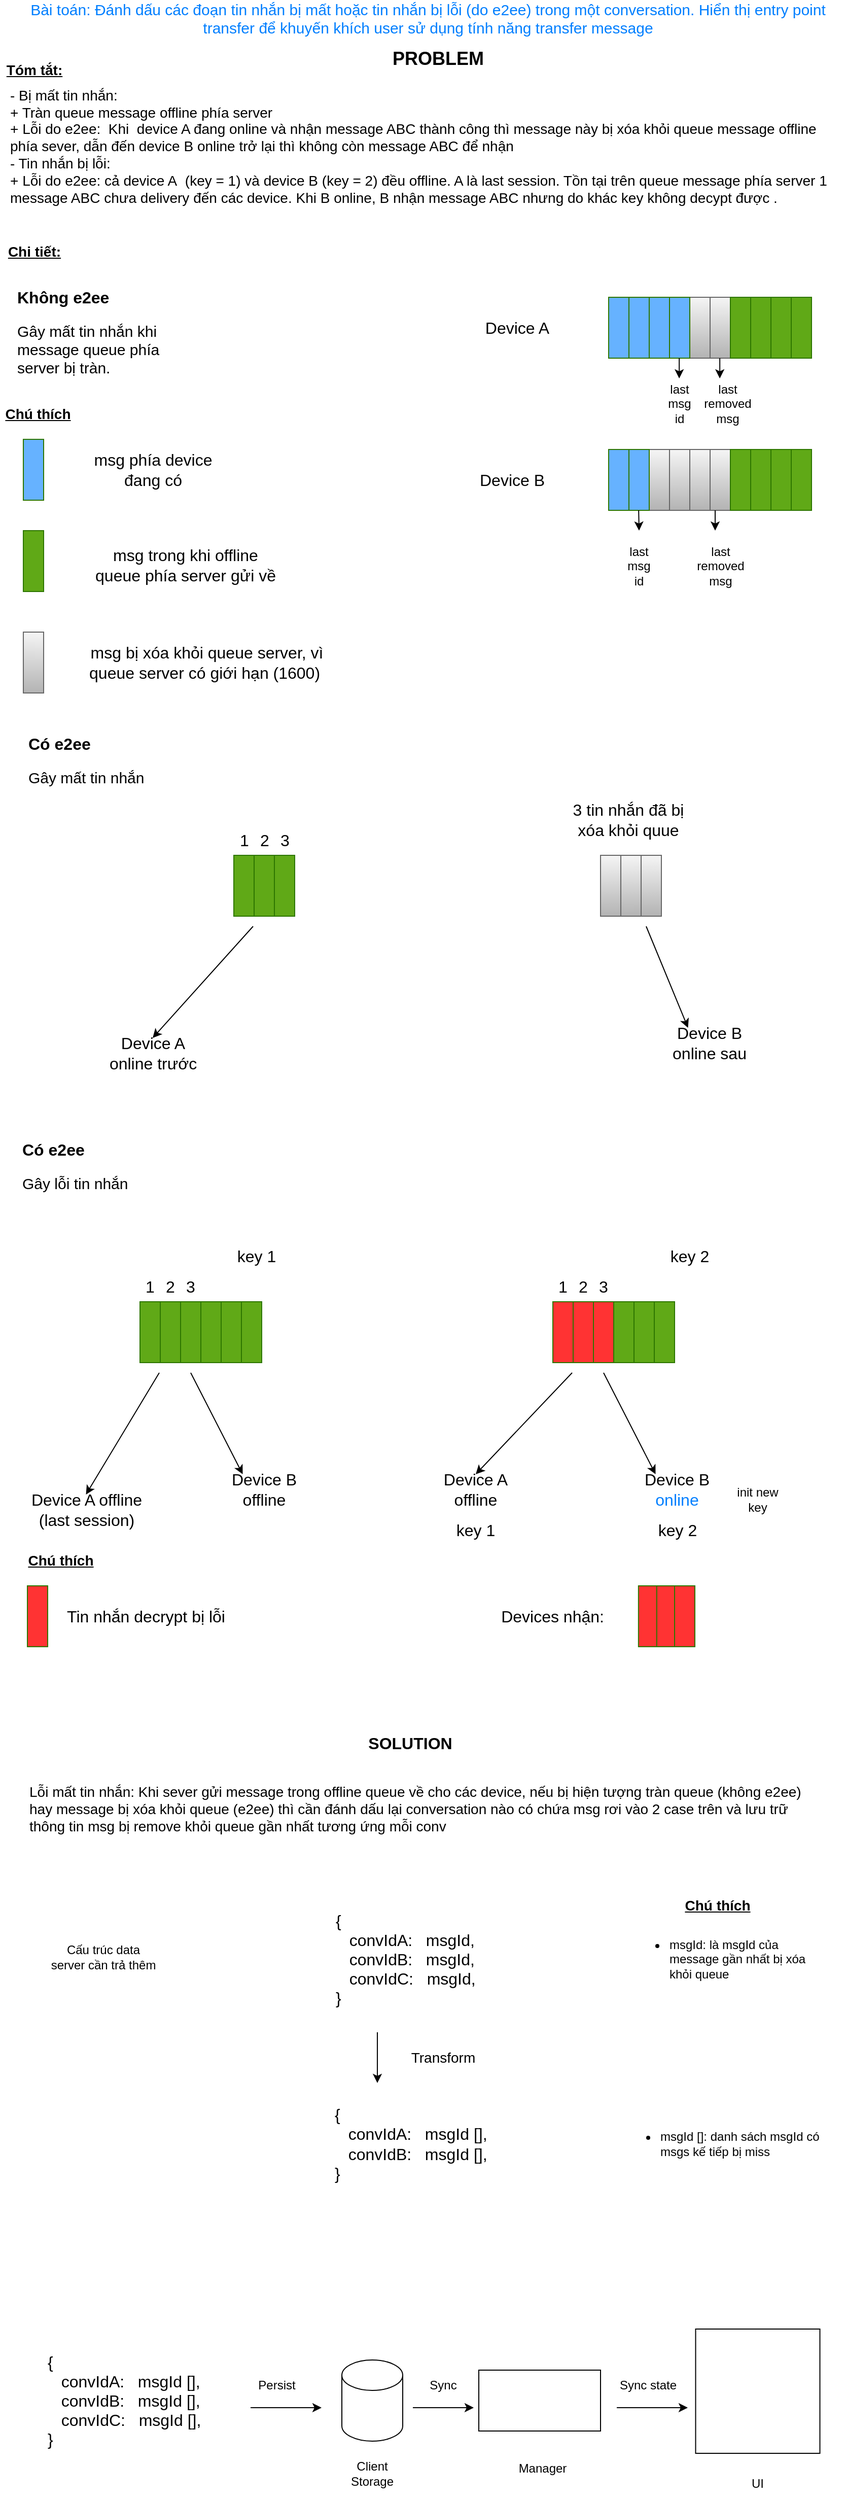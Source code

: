 <mxfile version="20.8.4" type="github">
  <diagram id="1ssEvV0KWDnoUiteVpm6" name="Page-1">
    <mxGraphModel dx="934" dy="515" grid="1" gridSize="10" guides="1" tooltips="1" connect="1" arrows="1" fold="1" page="1" pageScale="1" pageWidth="850" pageHeight="1100" math="0" shadow="0">
      <root>
        <mxCell id="0" />
        <mxCell id="1" parent="0" />
        <mxCell id="2sWKhG2LkapYFipmCqXm-1" value="&lt;font style=&quot;font-size: 18px;&quot;&gt;PROBLEM&lt;/font&gt;" style="text;html=1;strokeColor=none;fillColor=none;align=center;verticalAlign=middle;whiteSpace=wrap;rounded=0;fontStyle=1" parent="1" vertex="1">
          <mxGeometry x="390" y="50" width="90" height="30" as="geometry" />
        </mxCell>
        <mxCell id="2sWKhG2LkapYFipmCqXm-2" value="- Bị mất tin nhắn:&lt;br style=&quot;font-size: 14px;&quot;&gt;+ Tràn queue message offline phía server&lt;br style=&quot;font-size: 14px;&quot;&gt;+ Lỗi do e2ee:&amp;nbsp; Khi&amp;nbsp; device A đang online và nhận message ABC thành công thì message này bị xóa khỏi queue message offline phía sever, dẫn đến device B online trở lại thì không còn message ABC để nhận&lt;br style=&quot;font-size: 14px;&quot;&gt;- Tin nhắn bị lỗi:&lt;br style=&quot;font-size: 14px;&quot;&gt;+ Lỗi do e2ee: cả device A&amp;nbsp; (key = 1) và device B (key = 2) đều offline. A là last session. Tồn tại trên queue message phía server 1 message ABC chưa delivery đến các device. Khi B online, B nhận message ABC nhưng do khác key không decypt được ." style="text;html=1;strokeColor=none;fillColor=none;align=left;verticalAlign=middle;whiteSpace=wrap;rounded=0;fontSize=14;" parent="1" vertex="1">
          <mxGeometry x="11" y="91" width="820" height="119" as="geometry" />
        </mxCell>
        <mxCell id="2sWKhG2LkapYFipmCqXm-4" value="Bài toán: Đánh dấu các đoạn tin nhắn bị mất hoặc tin nhắn bị lỗi (do e2ee) trong một conversation. Hiển thị entry point transfer để khuyến khích user sử dụng tính năng transfer message" style="text;html=1;strokeColor=none;fillColor=none;align=center;verticalAlign=middle;whiteSpace=wrap;rounded=0;fontSize=15;fontColor=#007FFF;" parent="1" vertex="1">
          <mxGeometry x="15" y="10" width="820" height="30" as="geometry" />
        </mxCell>
        <mxCell id="2sWKhG2LkapYFipmCqXm-5" value="Chi tiết:" style="text;html=1;strokeColor=none;fillColor=none;align=center;verticalAlign=middle;whiteSpace=wrap;rounded=0;fontStyle=5;fontSize=14;" parent="1" vertex="1">
          <mxGeometry x="7" y="240" width="60" height="30" as="geometry" />
        </mxCell>
        <mxCell id="2sWKhG2LkapYFipmCqXm-8" value="" style="rounded=0;whiteSpace=wrap;html=1;fillColor=#f5f5f5;gradientColor=#b3b3b3;strokeColor=#666666;" parent="1" vertex="1">
          <mxGeometry x="703" y="300" width="20" height="60" as="geometry" />
        </mxCell>
        <mxCell id="2sWKhG2LkapYFipmCqXm-9" value="" style="rounded=0;whiteSpace=wrap;html=1;fillColor=#60a917;fontColor=#ffffff;strokeColor=#2D7600;" parent="1" vertex="1">
          <mxGeometry x="723" y="300" width="20" height="60" as="geometry" />
        </mxCell>
        <mxCell id="2sWKhG2LkapYFipmCqXm-10" value="" style="rounded=0;whiteSpace=wrap;html=1;fillColor=#60a917;fontColor=#ffffff;strokeColor=#2D7600;" parent="1" vertex="1">
          <mxGeometry x="743" y="300" width="20" height="60" as="geometry" />
        </mxCell>
        <mxCell id="2sWKhG2LkapYFipmCqXm-11" value="" style="rounded=0;whiteSpace=wrap;html=1;fillColor=#60a917;fontColor=#ffffff;strokeColor=#2D7600;" parent="1" vertex="1">
          <mxGeometry x="763" y="300" width="20" height="60" as="geometry" />
        </mxCell>
        <mxCell id="2sWKhG2LkapYFipmCqXm-12" value="" style="rounded=0;whiteSpace=wrap;html=1;fillColor=#f5f5f5;gradientColor=#b3b3b3;strokeColor=#666666;" parent="1" vertex="1">
          <mxGeometry x="683" y="300" width="20" height="60" as="geometry" />
        </mxCell>
        <mxCell id="2sWKhG2LkapYFipmCqXm-13" value="" style="rounded=0;whiteSpace=wrap;html=1;fillColor=#60a917;fontColor=#ffffff;strokeColor=#2D7600;" parent="1" vertex="1">
          <mxGeometry x="783" y="300" width="20" height="60" as="geometry" />
        </mxCell>
        <mxCell id="2sWKhG2LkapYFipmCqXm-14" value="" style="rounded=0;whiteSpace=wrap;html=1;fillColor=#f5f5f5;gradientColor=#b3b3b3;strokeColor=#666666;" parent="1" vertex="1">
          <mxGeometry x="703" y="450" width="20" height="60" as="geometry" />
        </mxCell>
        <mxCell id="2sWKhG2LkapYFipmCqXm-15" value="" style="rounded=0;whiteSpace=wrap;html=1;fillColor=#60a917;fontColor=#ffffff;strokeColor=#2D7600;" parent="1" vertex="1">
          <mxGeometry x="723" y="450" width="20" height="60" as="geometry" />
        </mxCell>
        <mxCell id="2sWKhG2LkapYFipmCqXm-16" value="" style="rounded=0;whiteSpace=wrap;html=1;fillColor=#60a917;fontColor=#ffffff;strokeColor=#2D7600;" parent="1" vertex="1">
          <mxGeometry x="743" y="450" width="20" height="60" as="geometry" />
        </mxCell>
        <mxCell id="2sWKhG2LkapYFipmCqXm-17" value="" style="rounded=0;whiteSpace=wrap;html=1;fillColor=#60a917;fontColor=#ffffff;strokeColor=#2D7600;" parent="1" vertex="1">
          <mxGeometry x="763" y="450" width="20" height="60" as="geometry" />
        </mxCell>
        <mxCell id="2sWKhG2LkapYFipmCqXm-18" value="" style="rounded=0;whiteSpace=wrap;html=1;fillColor=#f5f5f5;gradientColor=#b3b3b3;strokeColor=#666666;" parent="1" vertex="1">
          <mxGeometry x="683" y="450" width="20" height="60" as="geometry" />
        </mxCell>
        <mxCell id="2sWKhG2LkapYFipmCqXm-19" value="" style="rounded=0;whiteSpace=wrap;html=1;fillColor=#60a917;fontColor=#ffffff;strokeColor=#2D7600;" parent="1" vertex="1">
          <mxGeometry x="783" y="450" width="20" height="60" as="geometry" />
        </mxCell>
        <mxCell id="2sWKhG2LkapYFipmCqXm-21" value="" style="rounded=0;whiteSpace=wrap;html=1;fillColor=#f5f5f5;gradientColor=#b3b3b3;strokeColor=#666666;" parent="1" vertex="1">
          <mxGeometry x="663" y="450" width="20" height="60" as="geometry" />
        </mxCell>
        <mxCell id="2sWKhG2LkapYFipmCqXm-22" value="" style="rounded=0;whiteSpace=wrap;html=1;fillColor=#f5f5f5;gradientColor=#b3b3b3;strokeColor=#666666;" parent="1" vertex="1">
          <mxGeometry x="643" y="450" width="20" height="60" as="geometry" />
        </mxCell>
        <mxCell id="2sWKhG2LkapYFipmCqXm-23" value="" style="rounded=0;whiteSpace=wrap;html=1;fillColor=#66B2FF;fontColor=#ffffff;strokeColor=#2D7600;" parent="1" vertex="1">
          <mxGeometry x="663" y="300" width="20" height="60" as="geometry" />
        </mxCell>
        <mxCell id="2sWKhG2LkapYFipmCqXm-24" value="" style="rounded=0;whiteSpace=wrap;html=1;fillColor=#66B2FF;fontColor=#ffffff;strokeColor=#2D7600;" parent="1" vertex="1">
          <mxGeometry x="643" y="300" width="20" height="60" as="geometry" />
        </mxCell>
        <mxCell id="2sWKhG2LkapYFipmCqXm-25" value="" style="rounded=0;whiteSpace=wrap;html=1;fillColor=#66B2FF;fontColor=#ffffff;strokeColor=#2D7600;" parent="1" vertex="1">
          <mxGeometry x="623" y="300" width="20" height="60" as="geometry" />
        </mxCell>
        <mxCell id="2sWKhG2LkapYFipmCqXm-26" value="" style="rounded=0;whiteSpace=wrap;html=1;fillColor=#66B2FF;fontColor=#ffffff;strokeColor=#2D7600;" parent="1" vertex="1">
          <mxGeometry x="603" y="300" width="20" height="60" as="geometry" />
        </mxCell>
        <mxCell id="2sWKhG2LkapYFipmCqXm-27" value="" style="rounded=0;whiteSpace=wrap;html=1;fillColor=#66B2FF;fontColor=#ffffff;strokeColor=#2D7600;" parent="1" vertex="1">
          <mxGeometry x="623" y="450" width="20" height="60" as="geometry" />
        </mxCell>
        <mxCell id="2sWKhG2LkapYFipmCqXm-28" value="" style="rounded=0;whiteSpace=wrap;html=1;fillColor=#66B2FF;fontColor=#ffffff;strokeColor=#2D7600;" parent="1" vertex="1">
          <mxGeometry x="603" y="450" width="20" height="60" as="geometry" />
        </mxCell>
        <mxCell id="2sWKhG2LkapYFipmCqXm-29" value="last msg id" style="text;html=1;strokeColor=none;fillColor=none;align=center;verticalAlign=middle;whiteSpace=wrap;rounded=0;" parent="1" vertex="1">
          <mxGeometry x="658" y="370" width="30" height="70" as="geometry" />
        </mxCell>
        <mxCell id="2sWKhG2LkapYFipmCqXm-30" value="last removed msg" style="text;html=1;strokeColor=none;fillColor=none;align=center;verticalAlign=middle;whiteSpace=wrap;rounded=0;" parent="1" vertex="1">
          <mxGeometry x="698" y="370" width="45" height="70" as="geometry" />
        </mxCell>
        <mxCell id="2sWKhG2LkapYFipmCqXm-31" value="" style="endArrow=classic;html=1;rounded=0;" parent="1" edge="1">
          <mxGeometry width="50" height="50" relative="1" as="geometry">
            <mxPoint x="672.58" y="360" as="sourcePoint" />
            <mxPoint x="672.58" y="380" as="targetPoint" />
          </mxGeometry>
        </mxCell>
        <mxCell id="2sWKhG2LkapYFipmCqXm-32" value="" style="endArrow=classic;html=1;rounded=0;" parent="1" edge="1">
          <mxGeometry width="50" height="50" relative="1" as="geometry">
            <mxPoint x="712.58" y="360" as="sourcePoint" />
            <mxPoint x="712.58" y="380" as="targetPoint" />
          </mxGeometry>
        </mxCell>
        <mxCell id="2sWKhG2LkapYFipmCqXm-33" value="last msg id" style="text;html=1;strokeColor=none;fillColor=none;align=center;verticalAlign=middle;whiteSpace=wrap;rounded=0;" parent="1" vertex="1">
          <mxGeometry x="618" y="530" width="30" height="70" as="geometry" />
        </mxCell>
        <mxCell id="2sWKhG2LkapYFipmCqXm-34" value="last removed msg" style="text;html=1;strokeColor=none;fillColor=none;align=center;verticalAlign=middle;whiteSpace=wrap;rounded=0;" parent="1" vertex="1">
          <mxGeometry x="690.5" y="530" width="45" height="70" as="geometry" />
        </mxCell>
        <mxCell id="2sWKhG2LkapYFipmCqXm-38" value="" style="endArrow=classic;html=1;rounded=0;exitX=0.479;exitY=1;exitDx=0;exitDy=0;exitPerimeter=0;" parent="1" source="2sWKhG2LkapYFipmCqXm-27" edge="1">
          <mxGeometry width="50" height="50" relative="1" as="geometry">
            <mxPoint x="632.58" y="520" as="sourcePoint" />
            <mxPoint x="633" y="530" as="targetPoint" />
            <Array as="points">
              <mxPoint x="633" y="530" />
            </Array>
          </mxGeometry>
        </mxCell>
        <mxCell id="2sWKhG2LkapYFipmCqXm-39" value="" style="endArrow=classic;html=1;rounded=0;exitX=0.25;exitY=1;exitDx=0;exitDy=0;" parent="1" source="2sWKhG2LkapYFipmCqXm-14" edge="1">
          <mxGeometry width="50" height="50" relative="1" as="geometry">
            <mxPoint x="642.58" y="520" as="sourcePoint" />
            <mxPoint x="708" y="530" as="targetPoint" />
          </mxGeometry>
        </mxCell>
        <mxCell id="2sWKhG2LkapYFipmCqXm-42" value="&lt;h1 style=&quot;font-size: 16px;&quot;&gt;Không e2ee&lt;/h1&gt;&lt;p&gt;Gây mất tin nhắn khi message queue phía server bị tràn.&lt;/p&gt;" style="text;html=1;strokeColor=none;fillColor=none;spacing=5;spacingTop=-20;whiteSpace=wrap;overflow=hidden;rounded=0;fontSize=15;" parent="1" vertex="1">
          <mxGeometry x="15" y="290" width="190" height="120" as="geometry" />
        </mxCell>
        <mxCell id="2sWKhG2LkapYFipmCqXm-43" value="Device A" style="text;html=1;strokeColor=none;fillColor=none;align=center;verticalAlign=middle;whiteSpace=wrap;rounded=0;fontSize=16;" parent="1" vertex="1">
          <mxGeometry x="473" y="315" width="80" height="30" as="geometry" />
        </mxCell>
        <mxCell id="2sWKhG2LkapYFipmCqXm-44" value="Device B" style="text;html=1;strokeColor=none;fillColor=none;align=center;verticalAlign=middle;whiteSpace=wrap;rounded=0;fontSize=16;" parent="1" vertex="1">
          <mxGeometry x="473" y="465" width="70" height="30" as="geometry" />
        </mxCell>
        <mxCell id="2sWKhG2LkapYFipmCqXm-46" value="" style="rounded=0;whiteSpace=wrap;html=1;fillColor=#66B2FF;fontColor=#ffffff;strokeColor=#2D7600;" parent="1" vertex="1">
          <mxGeometry x="26" y="440" width="20" height="60" as="geometry" />
        </mxCell>
        <mxCell id="2sWKhG2LkapYFipmCqXm-47" value="" style="rounded=0;whiteSpace=wrap;html=1;fillColor=#60a917;fontColor=#ffffff;strokeColor=#2D7600;" parent="1" vertex="1">
          <mxGeometry x="26" y="530" width="20" height="60" as="geometry" />
        </mxCell>
        <mxCell id="2sWKhG2LkapYFipmCqXm-48" value="msg phía device đang có" style="text;html=1;strokeColor=none;fillColor=none;align=center;verticalAlign=middle;whiteSpace=wrap;rounded=0;fontSize=16;" parent="1" vertex="1">
          <mxGeometry x="82" y="450" width="144" height="40" as="geometry" />
        </mxCell>
        <mxCell id="2sWKhG2LkapYFipmCqXm-49" value="msg trong khi offline queue phía server gửi về" style="text;html=1;strokeColor=none;fillColor=none;align=center;verticalAlign=middle;whiteSpace=wrap;rounded=0;fontSize=16;" parent="1" vertex="1">
          <mxGeometry x="91" y="537.5" width="190" height="52.5" as="geometry" />
        </mxCell>
        <mxCell id="2sWKhG2LkapYFipmCqXm-50" value="" style="rounded=0;whiteSpace=wrap;html=1;fillColor=#f5f5f5;gradientColor=#b3b3b3;strokeColor=#666666;" parent="1" vertex="1">
          <mxGeometry x="26" y="630" width="20" height="60" as="geometry" />
        </mxCell>
        <mxCell id="2sWKhG2LkapYFipmCqXm-51" value="msg bị xóa khỏi queue server, vì queue server có giới hạn (1600)&amp;nbsp;" style="text;html=1;strokeColor=none;fillColor=none;align=center;verticalAlign=middle;whiteSpace=wrap;rounded=0;fontSize=16;" parent="1" vertex="1">
          <mxGeometry x="82" y="640" width="250" height="40" as="geometry" />
        </mxCell>
        <mxCell id="2sWKhG2LkapYFipmCqXm-53" value="" style="rounded=0;whiteSpace=wrap;html=1;fillColor=#60a917;fontColor=#ffffff;strokeColor=#2D7600;" parent="1" vertex="1">
          <mxGeometry x="273.5" y="850" width="20" height="60" as="geometry" />
        </mxCell>
        <mxCell id="2sWKhG2LkapYFipmCqXm-58" value="" style="rounded=0;whiteSpace=wrap;html=1;fillColor=#f5f5f5;gradientColor=#b3b3b3;strokeColor=#666666;" parent="1" vertex="1">
          <mxGeometry x="635" y="850" width="20" height="60" as="geometry" />
        </mxCell>
        <mxCell id="2sWKhG2LkapYFipmCqXm-62" value="" style="rounded=0;whiteSpace=wrap;html=1;fillColor=#f5f5f5;gradientColor=#b3b3b3;strokeColor=#666666;" parent="1" vertex="1">
          <mxGeometry x="615" y="850" width="20" height="60" as="geometry" />
        </mxCell>
        <mxCell id="2sWKhG2LkapYFipmCqXm-64" value="" style="rounded=0;whiteSpace=wrap;html=1;fillColor=#f5f5f5;gradientColor=#b3b3b3;strokeColor=#666666;" parent="1" vertex="1">
          <mxGeometry x="595" y="850" width="20" height="60" as="geometry" />
        </mxCell>
        <mxCell id="2sWKhG2LkapYFipmCqXm-80" value="&lt;h1 style=&quot;font-size: 16px;&quot;&gt;Có e2ee&lt;/h1&gt;&lt;p&gt;Gây mất tin nhắn&lt;/p&gt;" style="text;html=1;strokeColor=none;fillColor=none;spacing=5;spacingTop=-20;whiteSpace=wrap;overflow=hidden;rounded=0;fontSize=15;" parent="1" vertex="1">
          <mxGeometry x="25.5" y="730" width="159" height="70" as="geometry" />
        </mxCell>
        <mxCell id="2sWKhG2LkapYFipmCqXm-81" value="Device A online trước" style="text;html=1;strokeColor=none;fillColor=none;align=center;verticalAlign=middle;whiteSpace=wrap;rounded=0;fontSize=16;" parent="1" vertex="1">
          <mxGeometry x="108.5" y="1030" width="90" height="30" as="geometry" />
        </mxCell>
        <mxCell id="2sWKhG2LkapYFipmCqXm-82" value="Device B online sau" style="text;html=1;strokeColor=none;fillColor=none;align=center;verticalAlign=middle;whiteSpace=wrap;rounded=0;fontSize=16;" parent="1" vertex="1">
          <mxGeometry x="660" y="1020" width="85" height="30" as="geometry" />
        </mxCell>
        <mxCell id="2sWKhG2LkapYFipmCqXm-90" value="" style="rounded=0;whiteSpace=wrap;html=1;fillColor=#60a917;fontColor=#ffffff;strokeColor=#2D7600;" parent="1" vertex="1">
          <mxGeometry x="233.5" y="850" width="20" height="60" as="geometry" />
        </mxCell>
        <mxCell id="2sWKhG2LkapYFipmCqXm-91" value="" style="rounded=0;whiteSpace=wrap;html=1;fillColor=#60a917;fontColor=#ffffff;strokeColor=#2D7600;" parent="1" vertex="1">
          <mxGeometry x="253.5" y="850" width="20" height="60" as="geometry" />
        </mxCell>
        <mxCell id="2sWKhG2LkapYFipmCqXm-92" value="2" style="text;html=1;strokeColor=none;fillColor=none;align=center;verticalAlign=middle;whiteSpace=wrap;rounded=0;fontSize=16;" parent="1" vertex="1">
          <mxGeometry x="258.5" y="820" width="10" height="30" as="geometry" />
        </mxCell>
        <mxCell id="2sWKhG2LkapYFipmCqXm-94" value="1" style="text;html=1;strokeColor=none;fillColor=none;align=center;verticalAlign=middle;whiteSpace=wrap;rounded=0;fontSize=16;" parent="1" vertex="1">
          <mxGeometry x="238.5" y="820" width="10" height="30" as="geometry" />
        </mxCell>
        <mxCell id="2sWKhG2LkapYFipmCqXm-95" value="3" style="text;html=1;strokeColor=none;fillColor=none;align=center;verticalAlign=middle;whiteSpace=wrap;rounded=0;fontSize=16;" parent="1" vertex="1">
          <mxGeometry x="278.5" y="820" width="10" height="30" as="geometry" />
        </mxCell>
        <mxCell id="2sWKhG2LkapYFipmCqXm-97" value="" style="endArrow=classic;html=1;rounded=0;fontSize=16;entryX=0.5;entryY=0;entryDx=0;entryDy=0;" parent="1" target="2sWKhG2LkapYFipmCqXm-81" edge="1">
          <mxGeometry width="50" height="50" relative="1" as="geometry">
            <mxPoint x="252.5" y="920" as="sourcePoint" />
            <mxPoint x="322.5" y="920" as="targetPoint" />
          </mxGeometry>
        </mxCell>
        <mxCell id="2sWKhG2LkapYFipmCqXm-99" value="" style="endArrow=classic;html=1;rounded=0;fontSize=16;entryX=0.25;entryY=0;entryDx=0;entryDy=0;" parent="1" target="2sWKhG2LkapYFipmCqXm-82" edge="1">
          <mxGeometry width="50" height="50" relative="1" as="geometry">
            <mxPoint x="640" y="920" as="sourcePoint" />
            <mxPoint x="130" y="1010" as="targetPoint" />
          </mxGeometry>
        </mxCell>
        <mxCell id="2sWKhG2LkapYFipmCqXm-100" value="" style="rounded=0;whiteSpace=wrap;html=1;fillColor=#60a917;fontColor=#ffffff;strokeColor=#2D7600;" parent="1" vertex="1">
          <mxGeometry x="181" y="1290" width="20" height="60" as="geometry" />
        </mxCell>
        <mxCell id="2sWKhG2LkapYFipmCqXm-101" value="" style="rounded=0;whiteSpace=wrap;html=1;fillColor=#60a917;fontColor=#ffffff;strokeColor=#2D7600;" parent="1" vertex="1">
          <mxGeometry x="201" y="1290" width="20" height="60" as="geometry" />
        </mxCell>
        <mxCell id="2sWKhG2LkapYFipmCqXm-102" value="" style="rounded=0;whiteSpace=wrap;html=1;fillColor=#60a917;fontColor=#ffffff;strokeColor=#2D7600;" parent="1" vertex="1">
          <mxGeometry x="221" y="1290" width="20" height="60" as="geometry" />
        </mxCell>
        <mxCell id="2sWKhG2LkapYFipmCqXm-103" value="" style="rounded=0;whiteSpace=wrap;html=1;fillColor=#60a917;fontColor=#ffffff;strokeColor=#2D7600;" parent="1" vertex="1">
          <mxGeometry x="241" y="1290" width="20" height="60" as="geometry" />
        </mxCell>
        <mxCell id="2sWKhG2LkapYFipmCqXm-110" value="&lt;h1 style=&quot;font-size: 16px;&quot;&gt;Có e2ee&lt;/h1&gt;&lt;p&gt;Gây lỗi tin nhắn&lt;/p&gt;" style="text;html=1;strokeColor=none;fillColor=none;spacing=5;spacingTop=-20;whiteSpace=wrap;overflow=hidden;rounded=0;fontSize=15;" parent="1" vertex="1">
          <mxGeometry x="20" y="1130" width="159" height="70" as="geometry" />
        </mxCell>
        <mxCell id="2sWKhG2LkapYFipmCqXm-111" value="Device A offline&lt;br&gt;(last session)" style="text;html=1;strokeColor=none;fillColor=none;align=center;verticalAlign=middle;whiteSpace=wrap;rounded=0;fontSize=16;" parent="1" vertex="1">
          <mxGeometry x="25.5" y="1480" width="124.5" height="30" as="geometry" />
        </mxCell>
        <mxCell id="2sWKhG2LkapYFipmCqXm-112" value="Device B offline" style="text;html=1;strokeColor=none;fillColor=none;align=center;verticalAlign=middle;whiteSpace=wrap;rounded=0;fontSize=16;" parent="1" vertex="1">
          <mxGeometry x="221" y="1460" width="85" height="30" as="geometry" />
        </mxCell>
        <mxCell id="2sWKhG2LkapYFipmCqXm-113" value="" style="rounded=0;whiteSpace=wrap;html=1;fillColor=#60a917;fontColor=#ffffff;strokeColor=#2D7600;" parent="1" vertex="1">
          <mxGeometry x="141" y="1290" width="20" height="60" as="geometry" />
        </mxCell>
        <mxCell id="2sWKhG2LkapYFipmCqXm-114" value="" style="rounded=0;whiteSpace=wrap;html=1;fillColor=#60a917;fontColor=#ffffff;strokeColor=#2D7600;" parent="1" vertex="1">
          <mxGeometry x="161" y="1290" width="20" height="60" as="geometry" />
        </mxCell>
        <mxCell id="2sWKhG2LkapYFipmCqXm-115" value="2" style="text;html=1;strokeColor=none;fillColor=none;align=center;verticalAlign=middle;whiteSpace=wrap;rounded=0;fontSize=16;" parent="1" vertex="1">
          <mxGeometry x="166" y="1260" width="10" height="30" as="geometry" />
        </mxCell>
        <mxCell id="2sWKhG2LkapYFipmCqXm-116" value="1" style="text;html=1;strokeColor=none;fillColor=none;align=center;verticalAlign=middle;whiteSpace=wrap;rounded=0;fontSize=16;" parent="1" vertex="1">
          <mxGeometry x="146" y="1260" width="10" height="30" as="geometry" />
        </mxCell>
        <mxCell id="2sWKhG2LkapYFipmCqXm-117" value="3" style="text;html=1;strokeColor=none;fillColor=none;align=center;verticalAlign=middle;whiteSpace=wrap;rounded=0;fontSize=16;" parent="1" vertex="1">
          <mxGeometry x="186" y="1260" width="10" height="30" as="geometry" />
        </mxCell>
        <mxCell id="2sWKhG2LkapYFipmCqXm-118" value="" style="endArrow=classic;html=1;rounded=0;fontSize=16;entryX=0.5;entryY=0;entryDx=0;entryDy=0;" parent="1" target="2sWKhG2LkapYFipmCqXm-111" edge="1">
          <mxGeometry width="50" height="50" relative="1" as="geometry">
            <mxPoint x="160" y="1360" as="sourcePoint" />
            <mxPoint x="230" y="1360" as="targetPoint" />
          </mxGeometry>
        </mxCell>
        <mxCell id="2sWKhG2LkapYFipmCqXm-119" value="" style="endArrow=classic;html=1;rounded=0;fontSize=16;entryX=0.25;entryY=0;entryDx=0;entryDy=0;" parent="1" target="2sWKhG2LkapYFipmCqXm-112" edge="1">
          <mxGeometry width="50" height="50" relative="1" as="geometry">
            <mxPoint x="191" y="1360" as="sourcePoint" />
            <mxPoint x="70" y="1450" as="targetPoint" />
          </mxGeometry>
        </mxCell>
        <mxCell id="2sWKhG2LkapYFipmCqXm-120" value="3 tin nhắn đã bị xóa khỏi quue" style="text;html=1;strokeColor=none;fillColor=none;align=center;verticalAlign=middle;whiteSpace=wrap;rounded=0;fontSize=16;" parent="1" vertex="1">
          <mxGeometry x="565" y="800" width="115" height="30" as="geometry" />
        </mxCell>
        <mxCell id="2sWKhG2LkapYFipmCqXm-141" value="" style="rounded=0;whiteSpace=wrap;html=1;fillColor=#FF3333;fontColor=#ffffff;strokeColor=#2D7600;" parent="1" vertex="1">
          <mxGeometry x="588" y="1290" width="20" height="60" as="geometry" />
        </mxCell>
        <mxCell id="2sWKhG2LkapYFipmCqXm-142" value="" style="rounded=0;whiteSpace=wrap;html=1;fillColor=#60a917;fontColor=#ffffff;strokeColor=#2D7600;" parent="1" vertex="1">
          <mxGeometry x="608" y="1290" width="20" height="60" as="geometry" />
        </mxCell>
        <mxCell id="2sWKhG2LkapYFipmCqXm-143" value="" style="rounded=0;whiteSpace=wrap;html=1;fillColor=#60a917;fontColor=#ffffff;strokeColor=#2D7600;" parent="1" vertex="1">
          <mxGeometry x="628" y="1290" width="20" height="60" as="geometry" />
        </mxCell>
        <mxCell id="2sWKhG2LkapYFipmCqXm-144" value="" style="rounded=0;whiteSpace=wrap;html=1;fillColor=#60a917;fontColor=#ffffff;strokeColor=#2D7600;" parent="1" vertex="1">
          <mxGeometry x="648" y="1290" width="20" height="60" as="geometry" />
        </mxCell>
        <mxCell id="2sWKhG2LkapYFipmCqXm-145" value="Device A offline" style="text;html=1;strokeColor=none;fillColor=none;align=center;verticalAlign=middle;whiteSpace=wrap;rounded=0;fontSize=16;" parent="1" vertex="1">
          <mxGeometry x="427" y="1460" width="90" height="30" as="geometry" />
        </mxCell>
        <mxCell id="2sWKhG2LkapYFipmCqXm-146" value="Device B &lt;font color=&quot;#007fff&quot;&gt;online&lt;/font&gt;" style="text;html=1;strokeColor=none;fillColor=none;align=center;verticalAlign=middle;whiteSpace=wrap;rounded=0;fontSize=16;" parent="1" vertex="1">
          <mxGeometry x="628" y="1460" width="85" height="30" as="geometry" />
        </mxCell>
        <mxCell id="2sWKhG2LkapYFipmCqXm-147" value="" style="rounded=0;whiteSpace=wrap;html=1;fillColor=#FF3333;fontColor=#ffffff;strokeColor=#2D7600;" parent="1" vertex="1">
          <mxGeometry x="548" y="1290" width="20" height="60" as="geometry" />
        </mxCell>
        <mxCell id="2sWKhG2LkapYFipmCqXm-148" value="" style="rounded=0;whiteSpace=wrap;html=1;fillColor=#FF3333;fontColor=#ffffff;strokeColor=#2D7600;" parent="1" vertex="1">
          <mxGeometry x="632.42" y="1570" width="20" height="60" as="geometry" />
        </mxCell>
        <mxCell id="2sWKhG2LkapYFipmCqXm-149" value="2" style="text;html=1;strokeColor=none;fillColor=none;align=center;verticalAlign=middle;whiteSpace=wrap;rounded=0;fontSize=16;" parent="1" vertex="1">
          <mxGeometry x="573" y="1260" width="10" height="30" as="geometry" />
        </mxCell>
        <mxCell id="2sWKhG2LkapYFipmCqXm-150" value="1" style="text;html=1;strokeColor=none;fillColor=none;align=center;verticalAlign=middle;whiteSpace=wrap;rounded=0;fontSize=16;" parent="1" vertex="1">
          <mxGeometry x="553" y="1260" width="10" height="30" as="geometry" />
        </mxCell>
        <mxCell id="2sWKhG2LkapYFipmCqXm-151" value="3" style="text;html=1;strokeColor=none;fillColor=none;align=center;verticalAlign=middle;whiteSpace=wrap;rounded=0;fontSize=16;" parent="1" vertex="1">
          <mxGeometry x="593" y="1260" width="10" height="30" as="geometry" />
        </mxCell>
        <mxCell id="2sWKhG2LkapYFipmCqXm-152" value="" style="endArrow=classic;html=1;rounded=0;fontSize=16;entryX=0.5;entryY=0;entryDx=0;entryDy=0;" parent="1" target="2sWKhG2LkapYFipmCqXm-145" edge="1">
          <mxGeometry width="50" height="50" relative="1" as="geometry">
            <mxPoint x="567" y="1360.0" as="sourcePoint" />
            <mxPoint x="637" y="1360" as="targetPoint" />
          </mxGeometry>
        </mxCell>
        <mxCell id="2sWKhG2LkapYFipmCqXm-153" value="" style="endArrow=classic;html=1;rounded=0;fontSize=16;entryX=0.25;entryY=0;entryDx=0;entryDy=0;" parent="1" target="2sWKhG2LkapYFipmCqXm-146" edge="1">
          <mxGeometry width="50" height="50" relative="1" as="geometry">
            <mxPoint x="598" y="1360.0" as="sourcePoint" />
            <mxPoint x="477" y="1450" as="targetPoint" />
          </mxGeometry>
        </mxCell>
        <mxCell id="2sWKhG2LkapYFipmCqXm-154" value="key 1" style="text;html=1;strokeColor=none;fillColor=none;align=center;verticalAlign=middle;whiteSpace=wrap;rounded=0;fontSize=16;" parent="1" vertex="1">
          <mxGeometry x="442" y="1500" width="60" height="30" as="geometry" />
        </mxCell>
        <mxCell id="2sWKhG2LkapYFipmCqXm-155" value="key 2" style="text;html=1;strokeColor=none;fillColor=none;align=center;verticalAlign=middle;whiteSpace=wrap;rounded=0;fontSize=16;" parent="1" vertex="1">
          <mxGeometry x="640.5" y="1500" width="60" height="30" as="geometry" />
        </mxCell>
        <mxCell id="2sWKhG2LkapYFipmCqXm-156" value="key 1" style="text;html=1;strokeColor=none;fillColor=none;align=center;verticalAlign=middle;whiteSpace=wrap;rounded=0;fontSize=16;" parent="1" vertex="1">
          <mxGeometry x="226" y="1230" width="60" height="30" as="geometry" />
        </mxCell>
        <mxCell id="2sWKhG2LkapYFipmCqXm-157" value="key 2" style="text;html=1;strokeColor=none;fillColor=none;align=center;verticalAlign=middle;whiteSpace=wrap;rounded=0;fontSize=16;" parent="1" vertex="1">
          <mxGeometry x="653" y="1230" width="60" height="30" as="geometry" />
        </mxCell>
        <mxCell id="2sWKhG2LkapYFipmCqXm-158" value="" style="rounded=0;whiteSpace=wrap;html=1;fillColor=#FF3333;fontColor=#ffffff;strokeColor=#2D7600;" parent="1" vertex="1">
          <mxGeometry x="30" y="1570" width="20" height="60" as="geometry" />
        </mxCell>
        <mxCell id="2sWKhG2LkapYFipmCqXm-159" value="" style="rounded=0;whiteSpace=wrap;html=1;fillColor=#FF3333;fontColor=#ffffff;strokeColor=#2D7600;" parent="1" vertex="1">
          <mxGeometry x="568" y="1290" width="20" height="60" as="geometry" />
        </mxCell>
        <mxCell id="2sWKhG2LkapYFipmCqXm-160" value="" style="rounded=0;whiteSpace=wrap;html=1;fillColor=#FF3333;fontColor=#ffffff;strokeColor=#2D7600;" parent="1" vertex="1">
          <mxGeometry x="650.42" y="1570" width="20" height="60" as="geometry" />
        </mxCell>
        <mxCell id="2sWKhG2LkapYFipmCqXm-161" value="&lt;font color=&quot;#000000&quot;&gt;Devices nhận:&amp;nbsp;&lt;/font&gt;" style="text;html=1;strokeColor=none;fillColor=none;align=center;verticalAlign=middle;whiteSpace=wrap;rounded=0;fontSize=16;fontColor=#007FFF;" parent="1" vertex="1">
          <mxGeometry x="490" y="1585" width="120" height="30" as="geometry" />
        </mxCell>
        <mxCell id="2sWKhG2LkapYFipmCqXm-162" value="Tin nhắn decrypt bị lỗi" style="text;html=1;strokeColor=none;fillColor=none;align=center;verticalAlign=middle;whiteSpace=wrap;rounded=0;fontSize=16;fontColor=#000000;" parent="1" vertex="1">
          <mxGeometry x="58" y="1585" width="178" height="30" as="geometry" />
        </mxCell>
        <mxCell id="2sWKhG2LkapYFipmCqXm-163" value="" style="rounded=0;whiteSpace=wrap;html=1;fillColor=#FF3333;fontColor=#ffffff;strokeColor=#2D7600;" parent="1" vertex="1">
          <mxGeometry x="668" y="1570" width="20" height="60" as="geometry" />
        </mxCell>
        <mxCell id="2sWKhG2LkapYFipmCqXm-165" value="SOLUTION" style="text;html=1;strokeColor=none;fillColor=none;align=center;verticalAlign=middle;whiteSpace=wrap;rounded=0;fontSize=16;fontColor=#000000;fontStyle=1" parent="1" vertex="1">
          <mxGeometry x="365" y="1710" width="85" height="30" as="geometry" />
        </mxCell>
        <mxCell id="2sWKhG2LkapYFipmCqXm-166" value="Lỗi mất tin nhắn: Khi sever gửi message trong offline queue về cho các device, nếu bị hiện tượng tràn queue (không e2ee) hay message bị xóa khỏi queue (e2ee) thì cần đánh dấu lại conversation nào có chứa msg rơi vào 2 case trên và lưu trữ thông tin msg bị remove khỏi queue gần nhất tương ứng mỗi conv&lt;br style=&quot;font-size: 14px;&quot;&gt;" style="text;html=1;strokeColor=none;fillColor=none;align=left;verticalAlign=middle;whiteSpace=wrap;rounded=0;fontSize=14;fontColor=#000000;" parent="1" vertex="1">
          <mxGeometry x="30" y="1750" width="780" height="80" as="geometry" />
        </mxCell>
        <mxCell id="2sWKhG2LkapYFipmCqXm-167" value="{&lt;br&gt;&lt;span style=&quot;&quot;&gt;&lt;/span&gt;&amp;nbsp; &amp;nbsp;convIdA:&amp;nbsp; &amp;nbsp;msgId,&lt;br&gt;&amp;nbsp; &amp;nbsp;convIdB:&amp;nbsp; &amp;nbsp;msgId,&lt;br&gt;&amp;nbsp; &amp;nbsp;convIdC:&amp;nbsp; &amp;nbsp;msgId,&lt;br&gt;}" style="text;html=1;strokeColor=none;fillColor=none;align=left;verticalAlign=middle;whiteSpace=wrap;rounded=0;fontSize=16;fontColor=#000000;" parent="1" vertex="1">
          <mxGeometry x="332" y="1887.5" width="144" height="100" as="geometry" />
        </mxCell>
        <mxCell id="2sWKhG2LkapYFipmCqXm-168" value="Cấu trúc data server cần trả thêm" style="text;html=1;strokeColor=none;fillColor=none;align=center;verticalAlign=middle;whiteSpace=wrap;rounded=0;fontSize=12;fontColor=#000000;" parent="1" vertex="1">
          <mxGeometry x="50" y="1910" width="110" height="52.5" as="geometry" />
        </mxCell>
        <mxCell id="2sWKhG2LkapYFipmCqXm-176" value="Chú thích" style="text;html=1;strokeColor=none;fillColor=none;align=center;verticalAlign=middle;whiteSpace=wrap;rounded=0;fontSize=14;fontColor=#000000;fontStyle=5" parent="1" vertex="1">
          <mxGeometry x="26" y="1530" width="74" height="30" as="geometry" />
        </mxCell>
        <mxCell id="2sWKhG2LkapYFipmCqXm-177" value="Chú thích" style="text;html=1;strokeColor=none;fillColor=none;align=center;verticalAlign=middle;whiteSpace=wrap;rounded=0;fontSize=14;fontColor=#000000;fontStyle=5" parent="1" vertex="1">
          <mxGeometry x="671" y="1870" width="79" height="30" as="geometry" />
        </mxCell>
        <mxCell id="2sWKhG2LkapYFipmCqXm-178" value="Chú thích" style="text;html=1;strokeColor=none;fillColor=none;align=center;verticalAlign=middle;whiteSpace=wrap;rounded=0;fontSize=14;fontColor=#000000;fontStyle=5" parent="1" vertex="1">
          <mxGeometry x="3.5" y="400" width="73" height="30" as="geometry" />
        </mxCell>
        <mxCell id="2sWKhG2LkapYFipmCqXm-179" value="&lt;ul&gt;&lt;li&gt;msgId: là msgId của message gần nhất bị xóa khỏi queue&lt;/li&gt;&lt;/ul&gt;" style="text;html=1;strokeColor=none;fillColor=none;align=left;verticalAlign=middle;whiteSpace=wrap;rounded=0;fontSize=12;fontColor=#000000;perimeterSpacing=1;" parent="1" vertex="1">
          <mxGeometry x="621" y="1902.5" width="199" height="70" as="geometry" />
        </mxCell>
        <mxCell id="2sWKhG2LkapYFipmCqXm-180" value="init new key" style="text;html=1;strokeColor=none;fillColor=none;align=center;verticalAlign=middle;whiteSpace=wrap;rounded=0;fontSize=12;fontColor=#000000;" parent="1" vertex="1">
          <mxGeometry x="720" y="1470" width="60" height="30" as="geometry" />
        </mxCell>
        <mxCell id="2sWKhG2LkapYFipmCqXm-182" value="{&lt;br&gt;&lt;span style=&quot;&quot;&gt;&lt;/span&gt;&amp;nbsp; &amp;nbsp;convIdA:&amp;nbsp; &amp;nbsp;msgId [],&lt;br&gt;&amp;nbsp; &amp;nbsp;convIdB:&amp;nbsp; &amp;nbsp;msgId [],&lt;br&gt;}" style="text;html=1;strokeColor=none;fillColor=none;align=left;verticalAlign=middle;whiteSpace=wrap;rounded=0;fontSize=16;fontColor=#000000;" parent="1" vertex="1">
          <mxGeometry x="330.5" y="2067.5" width="179" height="105" as="geometry" />
        </mxCell>
        <mxCell id="2sWKhG2LkapYFipmCqXm-183" value="&lt;ul&gt;&lt;li&gt;msgId []: danh sách msgId có msgs kế tiếp bị miss&lt;/li&gt;&lt;/ul&gt;" style="text;html=1;strokeColor=none;fillColor=none;align=left;verticalAlign=middle;whiteSpace=wrap;rounded=0;fontSize=12;fontColor=#000000;perimeterSpacing=1;" parent="1" vertex="1">
          <mxGeometry x="612.42" y="2080" width="220.5" height="80" as="geometry" />
        </mxCell>
        <mxCell id="2sWKhG2LkapYFipmCqXm-184" value="" style="shape=cylinder3;whiteSpace=wrap;html=1;boundedLbl=1;backgroundOutline=1;size=15;fontSize=12;fontColor=#000000;fillColor=#FFFFFF;" parent="1" vertex="1">
          <mxGeometry x="340" y="2333" width="60" height="80" as="geometry" />
        </mxCell>
        <mxCell id="2sWKhG2LkapYFipmCqXm-186" value="{&lt;br&gt;&lt;span style=&quot;&quot;&gt;&lt;/span&gt;&amp;nbsp; &amp;nbsp;convIdA:&amp;nbsp; &amp;nbsp;msgId [],&lt;br&gt;&amp;nbsp; &amp;nbsp;convIdB:&amp;nbsp; &amp;nbsp;msgId [],&lt;br&gt;&amp;nbsp; &amp;nbsp;convIdC:&amp;nbsp; &amp;nbsp;msgId [],&lt;br&gt;}" style="text;html=1;strokeColor=none;fillColor=none;align=left;verticalAlign=middle;whiteSpace=wrap;rounded=0;fontSize=16;fontColor=#000000;" parent="1" vertex="1">
          <mxGeometry x="48" y="2320" width="198" height="105" as="geometry" />
        </mxCell>
        <mxCell id="2sWKhG2LkapYFipmCqXm-187" value="" style="endArrow=classic;html=1;rounded=0;fontSize=12;fontColor=#000000;" parent="1" edge="1">
          <mxGeometry width="50" height="50" relative="1" as="geometry">
            <mxPoint x="250" y="2380" as="sourcePoint" />
            <mxPoint x="320" y="2380" as="targetPoint" />
          </mxGeometry>
        </mxCell>
        <mxCell id="2sWKhG2LkapYFipmCqXm-188" value="" style="rounded=0;whiteSpace=wrap;html=1;fontSize=12;fontColor=#000000;fillColor=#FFFFFF;" parent="1" vertex="1">
          <mxGeometry x="475" y="2343" width="120" height="60" as="geometry" />
        </mxCell>
        <mxCell id="2sWKhG2LkapYFipmCqXm-189" value="" style="whiteSpace=wrap;html=1;aspect=fixed;fontSize=12;fontColor=#000000;fillColor=#FFFFFF;" parent="1" vertex="1">
          <mxGeometry x="688.75" y="2302.5" width="122.5" height="122.5" as="geometry" />
        </mxCell>
        <mxCell id="2sWKhG2LkapYFipmCqXm-190" value="UI" style="text;html=1;strokeColor=none;fillColor=none;align=center;verticalAlign=middle;whiteSpace=wrap;rounded=0;fontSize=12;fontColor=#000000;" parent="1" vertex="1">
          <mxGeometry x="720" y="2440" width="60" height="30" as="geometry" />
        </mxCell>
        <mxCell id="2sWKhG2LkapYFipmCqXm-191" value="" style="endArrow=classic;html=1;rounded=0;fontSize=12;fontColor=#000000;" parent="1" edge="1">
          <mxGeometry width="50" height="50" relative="1" as="geometry">
            <mxPoint x="410" y="2380" as="sourcePoint" />
            <mxPoint x="470" y="2380" as="targetPoint" />
          </mxGeometry>
        </mxCell>
        <mxCell id="2sWKhG2LkapYFipmCqXm-193" value="" style="endArrow=classic;html=1;rounded=0;fontSize=12;fontColor=#000000;" parent="1" edge="1">
          <mxGeometry width="50" height="50" relative="1" as="geometry">
            <mxPoint x="611" y="2380" as="sourcePoint" />
            <mxPoint x="681" y="2380" as="targetPoint" />
          </mxGeometry>
        </mxCell>
        <mxCell id="2sWKhG2LkapYFipmCqXm-198" value="Client Storage" style="text;html=1;strokeColor=none;fillColor=none;align=center;verticalAlign=middle;whiteSpace=wrap;rounded=0;fontSize=12;fontColor=#000000;" parent="1" vertex="1">
          <mxGeometry x="340" y="2430" width="60" height="30" as="geometry" />
        </mxCell>
        <mxCell id="2sWKhG2LkapYFipmCqXm-199" value="Sync state" style="text;html=1;strokeColor=none;fillColor=none;align=center;verticalAlign=middle;whiteSpace=wrap;rounded=0;fontSize=12;fontColor=#000000;" parent="1" vertex="1">
          <mxGeometry x="612.42" y="2343" width="60" height="30" as="geometry" />
        </mxCell>
        <mxCell id="2sWKhG2LkapYFipmCqXm-200" value="Persist" style="text;html=1;strokeColor=none;fillColor=none;align=center;verticalAlign=middle;whiteSpace=wrap;rounded=0;fontSize=12;fontColor=#000000;" parent="1" vertex="1">
          <mxGeometry x="246" y="2343" width="60" height="30" as="geometry" />
        </mxCell>
        <mxCell id="2sWKhG2LkapYFipmCqXm-201" value="Sync" style="text;html=1;strokeColor=none;fillColor=none;align=center;verticalAlign=middle;whiteSpace=wrap;rounded=0;fontSize=12;fontColor=#000000;" parent="1" vertex="1">
          <mxGeometry x="410" y="2343" width="60" height="30" as="geometry" />
        </mxCell>
        <mxCell id="2sWKhG2LkapYFipmCqXm-202" value="Manager" style="text;html=1;strokeColor=none;fillColor=none;align=center;verticalAlign=middle;whiteSpace=wrap;rounded=0;fontSize=12;fontColor=#000000;" parent="1" vertex="1">
          <mxGeometry x="508" y="2425" width="60" height="30" as="geometry" />
        </mxCell>
        <mxCell id="2sWKhG2LkapYFipmCqXm-204" value="Tóm tắt:" style="text;html=1;strokeColor=none;fillColor=none;align=center;verticalAlign=middle;whiteSpace=wrap;rounded=0;fontStyle=5;fontSize=14;" parent="1" vertex="1">
          <mxGeometry x="7" y="61" width="60" height="30" as="geometry" />
        </mxCell>
        <mxCell id="2sWKhG2LkapYFipmCqXm-206" value="" style="endArrow=classic;html=1;rounded=0;fontSize=14;fontColor=#007FFF;" parent="1" edge="1">
          <mxGeometry width="50" height="50" relative="1" as="geometry">
            <mxPoint x="375" y="2010" as="sourcePoint" />
            <mxPoint x="375" y="2060" as="targetPoint" />
          </mxGeometry>
        </mxCell>
        <mxCell id="2sWKhG2LkapYFipmCqXm-207" value="Transform" style="text;html=1;strokeColor=none;fillColor=none;align=center;verticalAlign=middle;whiteSpace=wrap;rounded=0;fontSize=14;fontColor=#000000;" parent="1" vertex="1">
          <mxGeometry x="405" y="2020" width="70" height="30" as="geometry" />
        </mxCell>
      </root>
    </mxGraphModel>
  </diagram>
</mxfile>

